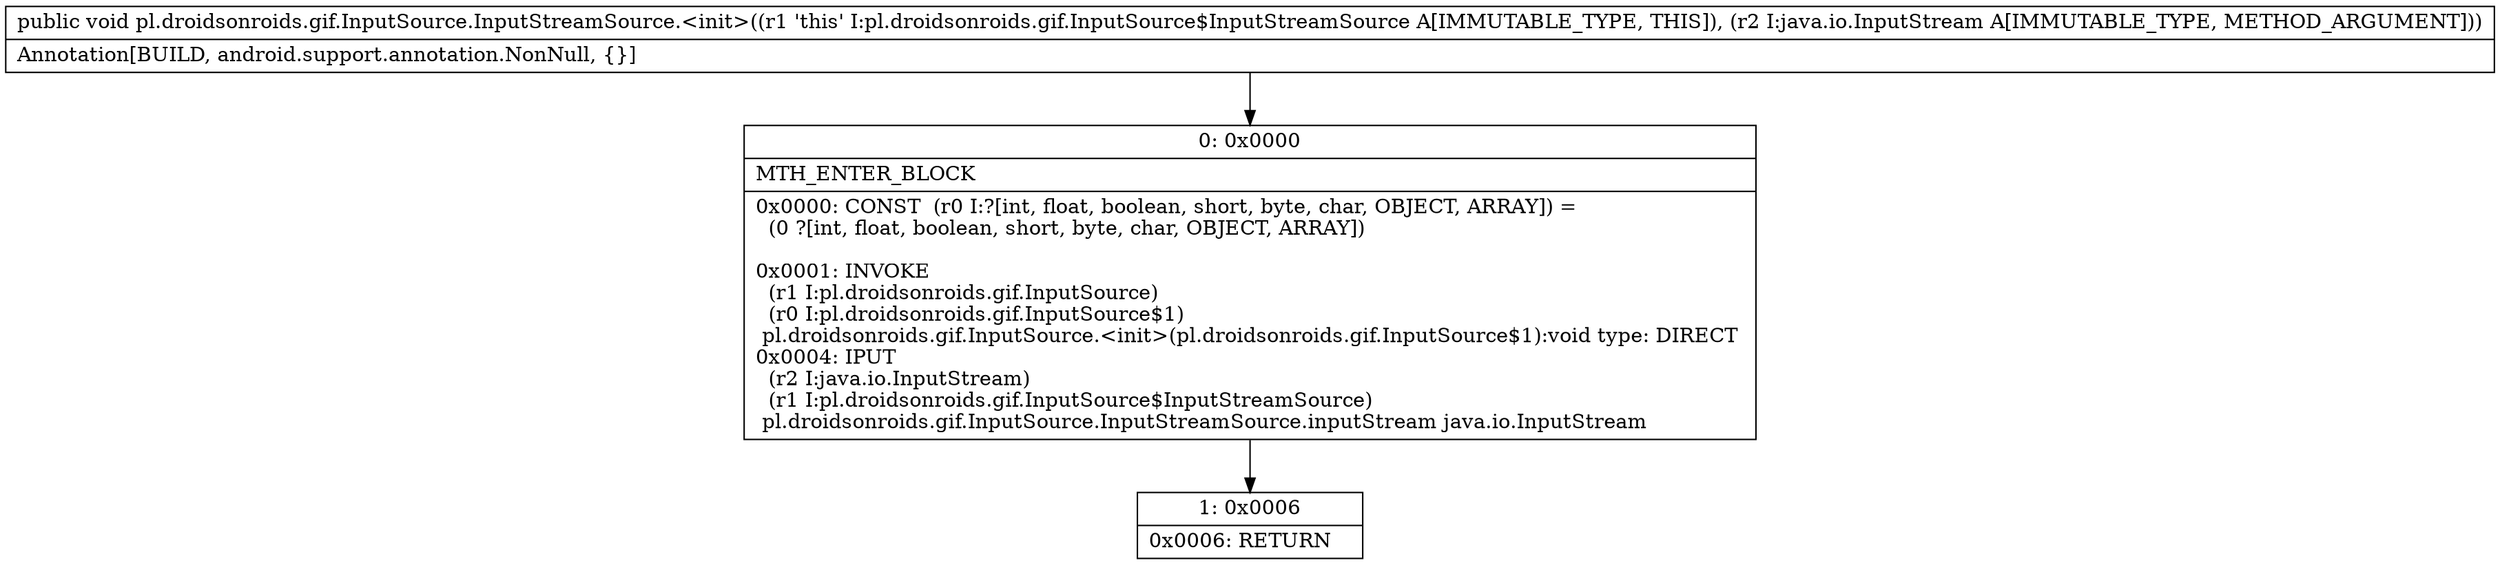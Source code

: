digraph "CFG forpl.droidsonroids.gif.InputSource.InputStreamSource.\<init\>(Ljava\/io\/InputStream;)V" {
Node_0 [shape=record,label="{0\:\ 0x0000|MTH_ENTER_BLOCK\l|0x0000: CONST  (r0 I:?[int, float, boolean, short, byte, char, OBJECT, ARRAY]) = \l  (0 ?[int, float, boolean, short, byte, char, OBJECT, ARRAY])\l \l0x0001: INVOKE  \l  (r1 I:pl.droidsonroids.gif.InputSource)\l  (r0 I:pl.droidsonroids.gif.InputSource$1)\l pl.droidsonroids.gif.InputSource.\<init\>(pl.droidsonroids.gif.InputSource$1):void type: DIRECT \l0x0004: IPUT  \l  (r2 I:java.io.InputStream)\l  (r1 I:pl.droidsonroids.gif.InputSource$InputStreamSource)\l pl.droidsonroids.gif.InputSource.InputStreamSource.inputStream java.io.InputStream \l}"];
Node_1 [shape=record,label="{1\:\ 0x0006|0x0006: RETURN   \l}"];
MethodNode[shape=record,label="{public void pl.droidsonroids.gif.InputSource.InputStreamSource.\<init\>((r1 'this' I:pl.droidsonroids.gif.InputSource$InputStreamSource A[IMMUTABLE_TYPE, THIS]), (r2 I:java.io.InputStream A[IMMUTABLE_TYPE, METHOD_ARGUMENT]))  | Annotation[BUILD, android.support.annotation.NonNull, \{\}]\l}"];
MethodNode -> Node_0;
Node_0 -> Node_1;
}

